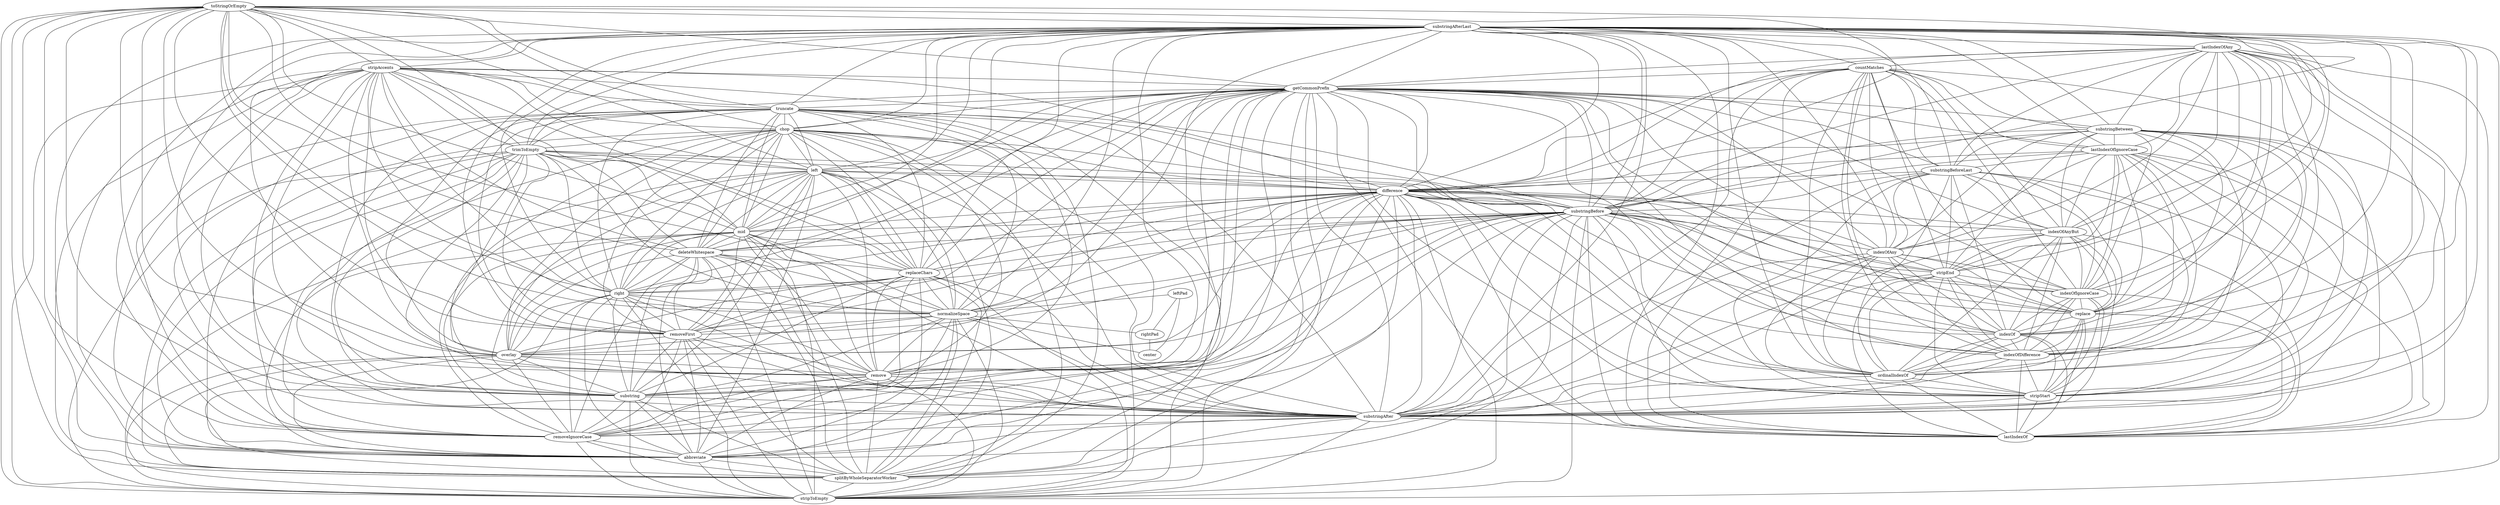 strict graph ip_map {
toStringOrEmpty--removeIgnoreCase;
toStringOrEmpty--replaceChars;
toStringOrEmpty--abbreviate;
toStringOrEmpty--overlay;
toStringOrEmpty--substringAfterLast;
toStringOrEmpty--normalizeSpace;
toStringOrEmpty--chop;
toStringOrEmpty--splitByWholeSeparatorWorker;
toStringOrEmpty--mid;
toStringOrEmpty--trimToEmpty;
toStringOrEmpty--right;
toStringOrEmpty--stripAccents;
toStringOrEmpty--remove;
toStringOrEmpty--substring;
toStringOrEmpty--deleteWhitespace;
toStringOrEmpty--getCommonPrefix;
toStringOrEmpty--truncate;
toStringOrEmpty--left;
toStringOrEmpty--stripToEmpty;
toStringOrEmpty--removeFirst;
toStringOrEmpty--difference;
toStringOrEmpty--substringAfter;
toStringOrEmpty--substringBefore;
substringAfterLast--indexOfAnyBut;
substringAfterLast--indexOfAny;
substringAfterLast--normalizeSpace;
substringAfterLast--replace;
substringAfterLast--mid;
substringAfterLast--stripAccents;
substringAfterLast--remove;
substringAfterLast--substring;
substringAfterLast--lastIndexOfAny;
substringAfterLast--countMatches;
substringAfterLast--deleteWhitespace;
substringAfterLast--getCommonPrefix;
substringAfterLast--truncate;
substringAfterLast--removeFirst;
substringAfterLast--substringAfter;
substringAfterLast--stripEnd;
substringAfterLast--indexOf;
substringAfterLast--substringBetween;
substringAfterLast--lastIndexOfIgnoreCase;
substringAfterLast--removeIgnoreCase;
substringAfterLast--replaceChars;
substringAfterLast--abbreviate;
substringAfterLast--indexOfDifference;
substringAfterLast--overlay;
substringAfterLast--ordinalIndexOf;
substringAfterLast--substringBeforeLast;
substringAfterLast--chop;
substringAfterLast--splitByWholeSeparatorWorker;
substringAfterLast--trimToEmpty;
substringAfterLast--right;
substringAfterLast--stripStart;
substringAfterLast--lastIndexOf;
substringAfterLast--left;
substringAfterLast--stripToEmpty;
substringAfterLast--difference;
substringAfterLast--indexOfIgnoreCase;
substringAfterLast--substringBefore;
stripAccents--removeIgnoreCase;
stripAccents--replaceChars;
stripAccents--abbreviate;
stripAccents--overlay;
stripAccents--normalizeSpace;
stripAccents--chop;
stripAccents--splitByWholeSeparatorWorker;
stripAccents--mid;
stripAccents--trimToEmpty;
stripAccents--right;
stripAccents--remove;
stripAccents--substring;
stripAccents--deleteWhitespace;
stripAccents--getCommonPrefix;
stripAccents--truncate;
stripAccents--left;
stripAccents--stripToEmpty;
stripAccents--removeFirst;
stripAccents--difference;
stripAccents--substringAfter;
stripAccents--substringBefore;
lastIndexOfAny--substringBetween;
lastIndexOfAny--lastIndexOfIgnoreCase;
lastIndexOfAny--indexOfAnyBut;
lastIndexOfAny--indexOfAny;
lastIndexOfAny--indexOfDifference;
lastIndexOfAny--ordinalIndexOf;
lastIndexOfAny--substringBeforeLast;
lastIndexOfAny--replace;
lastIndexOfAny--countMatches;
lastIndexOfAny--stripStart;
lastIndexOfAny--lastIndexOf;
lastIndexOfAny--getCommonPrefix;
lastIndexOfAny--difference;
lastIndexOfAny--indexOfIgnoreCase;
lastIndexOfAny--substringAfter;
lastIndexOfAny--substringBefore;
lastIndexOfAny--stripEnd;
lastIndexOfAny--indexOf;
countMatches--substringBetween;
countMatches--lastIndexOfIgnoreCase;
countMatches--indexOfAnyBut;
countMatches--indexOfAny;
countMatches--indexOfDifference;
countMatches--ordinalIndexOf;
countMatches--substringBeforeLast;
countMatches--replace;
countMatches--stripStart;
countMatches--lastIndexOf;
countMatches--getCommonPrefix;
countMatches--difference;
countMatches--indexOfIgnoreCase;
countMatches--substringAfter;
countMatches--substringBefore;
countMatches--stripEnd;
countMatches--indexOf;
getCommonPrefix--indexOfAnyBut;
getCommonPrefix--indexOfAny;
getCommonPrefix--normalizeSpace;
getCommonPrefix--replace;
getCommonPrefix--mid;
getCommonPrefix--remove;
getCommonPrefix--substring;
getCommonPrefix--deleteWhitespace;
getCommonPrefix--truncate;
getCommonPrefix--removeFirst;
getCommonPrefix--substringAfter;
getCommonPrefix--stripEnd;
getCommonPrefix--indexOf;
getCommonPrefix--substringBetween;
getCommonPrefix--lastIndexOfIgnoreCase;
getCommonPrefix--removeIgnoreCase;
getCommonPrefix--replaceChars;
getCommonPrefix--abbreviate;
getCommonPrefix--indexOfDifference;
getCommonPrefix--overlay;
getCommonPrefix--ordinalIndexOf;
getCommonPrefix--substringBeforeLast;
getCommonPrefix--chop;
getCommonPrefix--splitByWholeSeparatorWorker;
getCommonPrefix--trimToEmpty;
getCommonPrefix--right;
getCommonPrefix--stripStart;
getCommonPrefix--lastIndexOf;
getCommonPrefix--left;
getCommonPrefix--stripToEmpty;
getCommonPrefix--difference;
getCommonPrefix--indexOfIgnoreCase;
getCommonPrefix--substringBefore;
truncate--removeIgnoreCase;
truncate--replaceChars;
truncate--abbreviate;
truncate--overlay;
truncate--normalizeSpace;
truncate--chop;
truncate--splitByWholeSeparatorWorker;
truncate--mid;
truncate--trimToEmpty;
truncate--right;
truncate--remove;
truncate--substring;
truncate--deleteWhitespace;
truncate--left;
truncate--stripToEmpty;
truncate--removeFirst;
truncate--difference;
truncate--substringAfter;
truncate--substringBefore;
substringBetween--lastIndexOfIgnoreCase;
substringBetween--indexOfAnyBut;
substringBetween--indexOfAny;
substringBetween--indexOfDifference;
substringBetween--ordinalIndexOf;
substringBetween--substringBeforeLast;
substringBetween--replace;
substringBetween--stripStart;
substringBetween--lastIndexOf;
substringBetween--difference;
substringBetween--indexOfIgnoreCase;
substringBetween--substringAfter;
substringBetween--substringBefore;
substringBetween--stripEnd;
substringBetween--indexOf;
lastIndexOfIgnoreCase--indexOfAnyBut;
lastIndexOfIgnoreCase--indexOfAny;
lastIndexOfIgnoreCase--indexOfDifference;
lastIndexOfIgnoreCase--ordinalIndexOf;
lastIndexOfIgnoreCase--substringBeforeLast;
lastIndexOfIgnoreCase--replace;
lastIndexOfIgnoreCase--stripStart;
lastIndexOfIgnoreCase--lastIndexOf;
lastIndexOfIgnoreCase--difference;
lastIndexOfIgnoreCase--indexOfIgnoreCase;
lastIndexOfIgnoreCase--substringAfter;
lastIndexOfIgnoreCase--substringBefore;
lastIndexOfIgnoreCase--stripEnd;
lastIndexOfIgnoreCase--indexOf;
substringBeforeLast--indexOfAnyBut;
substringBeforeLast--indexOfAny;
substringBeforeLast--indexOfDifference;
substringBeforeLast--ordinalIndexOf;
substringBeforeLast--replace;
substringBeforeLast--stripStart;
substringBeforeLast--lastIndexOf;
substringBeforeLast--difference;
substringBeforeLast--indexOfIgnoreCase;
substringBeforeLast--substringAfter;
substringBeforeLast--substringBefore;
substringBeforeLast--stripEnd;
substringBeforeLast--indexOf;
chop--removeIgnoreCase;
chop--replaceChars;
chop--abbreviate;
chop--overlay;
chop--normalizeSpace;
chop--splitByWholeSeparatorWorker;
chop--mid;
chop--trimToEmpty;
chop--right;
chop--remove;
chop--substring;
chop--deleteWhitespace;
chop--left;
chop--stripToEmpty;
chop--removeFirst;
chop--difference;
chop--substringAfter;
chop--substringBefore;
trimToEmpty--removeIgnoreCase;
trimToEmpty--replaceChars;
trimToEmpty--abbreviate;
trimToEmpty--overlay;
trimToEmpty--normalizeSpace;
trimToEmpty--splitByWholeSeparatorWorker;
trimToEmpty--mid;
trimToEmpty--right;
trimToEmpty--remove;
trimToEmpty--substring;
trimToEmpty--deleteWhitespace;
trimToEmpty--left;
trimToEmpty--stripToEmpty;
trimToEmpty--removeFirst;
trimToEmpty--difference;
trimToEmpty--substringAfter;
trimToEmpty--substringBefore;
left--removeIgnoreCase;
left--replaceChars;
left--abbreviate;
left--overlay;
left--normalizeSpace;
left--splitByWholeSeparatorWorker;
left--mid;
left--right;
left--remove;
left--substring;
left--deleteWhitespace;
left--stripToEmpty;
left--removeFirst;
left--difference;
left--substringAfter;
left--substringBefore;
difference--indexOfAnyBut;
difference--indexOfAny;
difference--normalizeSpace;
difference--replace;
difference--mid;
difference--remove;
difference--substring;
difference--deleteWhitespace;
difference--removeFirst;
difference--substringAfter;
difference--stripEnd;
difference--indexOf;
difference--removeIgnoreCase;
difference--replaceChars;
difference--abbreviate;
difference--indexOfDifference;
difference--overlay;
difference--ordinalIndexOf;
difference--splitByWholeSeparatorWorker;
difference--right;
difference--stripStart;
difference--lastIndexOf;
difference--stripToEmpty;
difference--indexOfIgnoreCase;
difference--substringBefore;
substringBefore--indexOfAnyBut;
substringBefore--removeIgnoreCase;
substringBefore--replaceChars;
substringBefore--abbreviate;
substringBefore--indexOfAny;
substringBefore--indexOfDifference;
substringBefore--overlay;
substringBefore--ordinalIndexOf;
substringBefore--normalizeSpace;
substringBefore--replace;
substringBefore--splitByWholeSeparatorWorker;
substringBefore--mid;
substringBefore--right;
substringBefore--remove;
substringBefore--substring;
substringBefore--stripStart;
substringBefore--lastIndexOf;
substringBefore--deleteWhitespace;
substringBefore--stripToEmpty;
substringBefore--removeFirst;
substringBefore--indexOfIgnoreCase;
substringBefore--substringAfter;
substringBefore--stripEnd;
substringBefore--indexOf;
indexOfAnyBut--stripStart;
indexOfAnyBut--lastIndexOf;
indexOfAnyBut--indexOfAny;
indexOfAnyBut--indexOfDifference;
indexOfAnyBut--ordinalIndexOf;
indexOfAnyBut--replace;
indexOfAnyBut--indexOfIgnoreCase;
indexOfAnyBut--substringAfter;
indexOfAnyBut--stripEnd;
indexOfAnyBut--indexOf;
leftPad--rightPad;
leftPad--normalizeSpace;
leftPad--center;
indexOfAny--stripStart;
indexOfAny--lastIndexOf;
indexOfAny--indexOfDifference;
indexOfAny--ordinalIndexOf;
indexOfAny--replace;
indexOfAny--indexOfIgnoreCase;
indexOfAny--substringAfter;
indexOfAny--stripEnd;
indexOfAny--indexOf;
mid--removeIgnoreCase;
mid--replaceChars;
mid--abbreviate;
mid--overlay;
mid--normalizeSpace;
mid--splitByWholeSeparatorWorker;
mid--right;
mid--remove;
mid--substring;
mid--deleteWhitespace;
mid--stripToEmpty;
mid--removeFirst;
mid--substringAfter;
deleteWhitespace--removeIgnoreCase;
deleteWhitespace--replaceChars;
deleteWhitespace--abbreviate;
deleteWhitespace--overlay;
deleteWhitespace--stripToEmpty;
deleteWhitespace--normalizeSpace;
deleteWhitespace--removeFirst;
deleteWhitespace--splitByWholeSeparatorWorker;
deleteWhitespace--substringAfter;
deleteWhitespace--right;
deleteWhitespace--remove;
deleteWhitespace--substring;
stripEnd--stripStart;
stripEnd--lastIndexOf;
stripEnd--indexOfDifference;
stripEnd--ordinalIndexOf;
stripEnd--replace;
stripEnd--indexOfIgnoreCase;
stripEnd--substringAfter;
stripEnd--indexOf;
replaceChars--removeIgnoreCase;
replaceChars--abbreviate;
replaceChars--overlay;
replaceChars--stripToEmpty;
replaceChars--normalizeSpace;
replaceChars--removeFirst;
replaceChars--splitByWholeSeparatorWorker;
replaceChars--substringAfter;
replaceChars--right;
replaceChars--remove;
replaceChars--substring;
right--removeIgnoreCase;
right--abbreviate;
right--overlay;
right--stripToEmpty;
right--normalizeSpace;
right--removeFirst;
right--splitByWholeSeparatorWorker;
right--substringAfter;
right--remove;
right--substring;
indexOfIgnoreCase--stripStart;
indexOfIgnoreCase--lastIndexOf;
indexOfIgnoreCase--indexOfDifference;
indexOfIgnoreCase--ordinalIndexOf;
indexOfIgnoreCase--replace;
indexOfIgnoreCase--substringAfter;
indexOfIgnoreCase--indexOf;
normalizeSpace--rightPad;
normalizeSpace--removeIgnoreCase;
normalizeSpace--abbreviate;
normalizeSpace--overlay;
normalizeSpace--stripToEmpty;
normalizeSpace--removeFirst;
normalizeSpace--center;
normalizeSpace--splitByWholeSeparatorWorker;
normalizeSpace--substringAfter;
normalizeSpace--remove;
normalizeSpace--substring;
replace--stripStart;
replace--lastIndexOf;
replace--indexOfDifference;
replace--ordinalIndexOf;
replace--substringAfter;
replace--indexOf;
removeFirst--removeIgnoreCase;
removeFirst--abbreviate;
removeFirst--overlay;
removeFirst--stripToEmpty;
removeFirst--splitByWholeSeparatorWorker;
removeFirst--substringAfter;
removeFirst--remove;
removeFirst--substring;
indexOf--stripStart;
indexOf--lastIndexOf;
indexOf--indexOfDifference;
indexOf--ordinalIndexOf;
indexOf--substringAfter;
indexOfDifference--stripStart;
indexOfDifference--lastIndexOf;
indexOfDifference--ordinalIndexOf;
indexOfDifference--substringAfter;
overlay--removeIgnoreCase;
overlay--abbreviate;
overlay--stripToEmpty;
overlay--splitByWholeSeparatorWorker;
overlay--substringAfter;
overlay--remove;
overlay--substring;
ordinalIndexOf--stripStart;
ordinalIndexOf--lastIndexOf;
ordinalIndexOf--substringAfter;
rightPad--center;
stripStart--lastIndexOf;
stripStart--substringAfter;
remove--removeIgnoreCase;
remove--abbreviate;
remove--stripToEmpty;
remove--splitByWholeSeparatorWorker;
remove--substringAfter;
remove--substring;
substring--removeIgnoreCase;
substring--abbreviate;
substring--stripToEmpty;
substring--splitByWholeSeparatorWorker;
substring--substringAfter;
substringAfter--removeIgnoreCase;
substringAfter--lastIndexOf;
substringAfter--abbreviate;
substringAfter--stripToEmpty;
substringAfter--splitByWholeSeparatorWorker;
removeIgnoreCase--abbreviate;
removeIgnoreCase--stripToEmpty;
removeIgnoreCase--splitByWholeSeparatorWorker;
abbreviate--stripToEmpty;
abbreviate--splitByWholeSeparatorWorker;
splitByWholeSeparatorWorker--stripToEmpty;
}